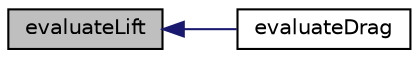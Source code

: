 digraph "evaluateLift"
{
  bgcolor="transparent";
  edge [fontname="Helvetica",fontsize="10",labelfontname="Helvetica",labelfontsize="10"];
  node [fontname="Helvetica",fontsize="10",shape=record];
  rankdir="LR";
  Node1 [label="evaluateLift",height=0.2,width=0.4,color="black", fillcolor="grey75", style="filled", fontcolor="black"];
  Node1 -> Node2 [dir="back",color="midnightblue",fontsize="10",style="solid",fontname="Helvetica"];
  Node2 [label="evaluateDrag",height=0.2,width=0.4,color="black",URL="$a02353.html#a038b825c23f2f851c33bc60800c7d844",tooltip="Drag. "];
}
